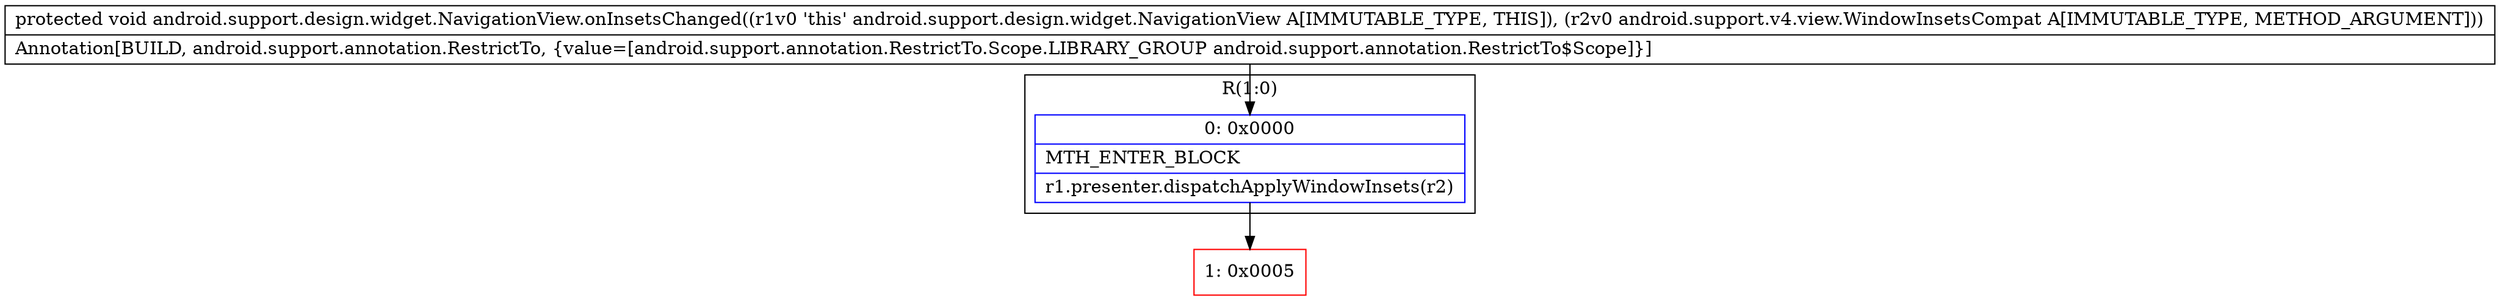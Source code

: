 digraph "CFG forandroid.support.design.widget.NavigationView.onInsetsChanged(Landroid\/support\/v4\/view\/WindowInsetsCompat;)V" {
subgraph cluster_Region_1078364006 {
label = "R(1:0)";
node [shape=record,color=blue];
Node_0 [shape=record,label="{0\:\ 0x0000|MTH_ENTER_BLOCK\l|r1.presenter.dispatchApplyWindowInsets(r2)\l}"];
}
Node_1 [shape=record,color=red,label="{1\:\ 0x0005}"];
MethodNode[shape=record,label="{protected void android.support.design.widget.NavigationView.onInsetsChanged((r1v0 'this' android.support.design.widget.NavigationView A[IMMUTABLE_TYPE, THIS]), (r2v0 android.support.v4.view.WindowInsetsCompat A[IMMUTABLE_TYPE, METHOD_ARGUMENT]))  | Annotation[BUILD, android.support.annotation.RestrictTo, \{value=[android.support.annotation.RestrictTo.Scope.LIBRARY_GROUP android.support.annotation.RestrictTo$Scope]\}]\l}"];
MethodNode -> Node_0;
Node_0 -> Node_1;
}

